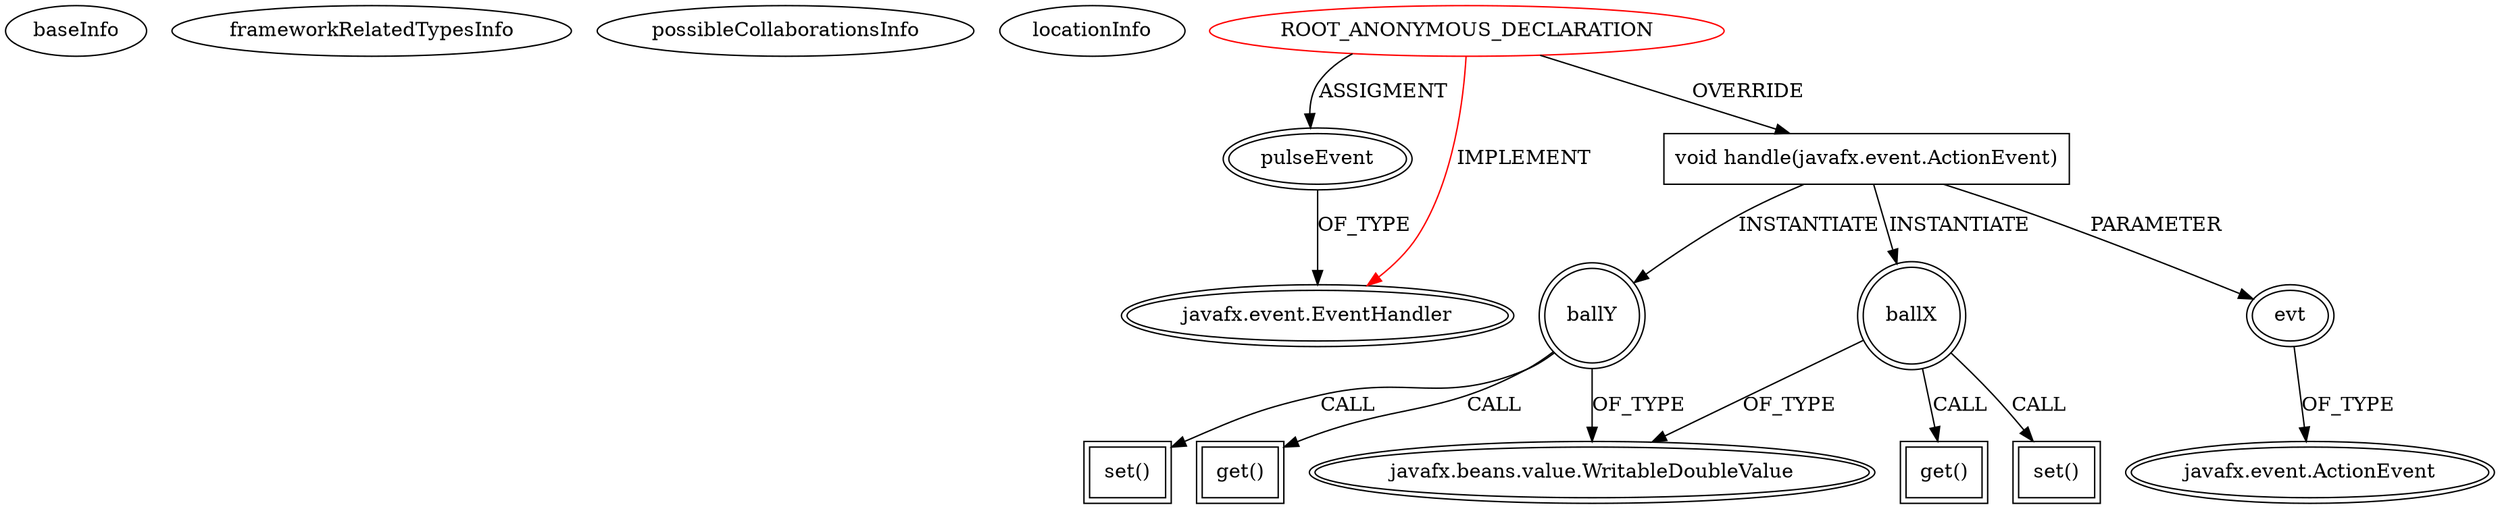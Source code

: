 digraph {
baseInfo[graphId=654,category="extension_graph",isAnonymous=true,possibleRelation=false]
frameworkRelatedTypesInfo[0="javafx.event.EventHandler"]
possibleCollaborationsInfo[]
locationInfo[projectName="Johnmalc-JavaFX",filePath="/Johnmalc-JavaFX/JavaFX-master/src/game/SingleClassNoXmlBallGame.java",contextSignature="SingleClassNoXmlBallGame",graphId="654"]
0[label="ROOT_ANONYMOUS_DECLARATION",vertexType="ROOT_ANONYMOUS_DECLARATION",isFrameworkType=false,color=red]
1[label="javafx.event.EventHandler",vertexType="FRAMEWORK_INTERFACE_TYPE",isFrameworkType=true,peripheries=2]
2[label="pulseEvent",vertexType="OUTSIDE_VARIABLE_EXPRESION",isFrameworkType=true,peripheries=2]
4[label="void handle(javafx.event.ActionEvent)",vertexType="OVERRIDING_METHOD_DECLARATION",isFrameworkType=false,shape=box]
5[label="evt",vertexType="PARAMETER_DECLARATION",isFrameworkType=true,peripheries=2]
6[label="javafx.event.ActionEvent",vertexType="FRAMEWORK_CLASS_TYPE",isFrameworkType=true,peripheries=2]
7[label="ballX",vertexType="VARIABLE_EXPRESION",isFrameworkType=true,peripheries=2,shape=circle]
9[label="javafx.beans.value.WritableDoubleValue",vertexType="FRAMEWORK_INTERFACE_TYPE",isFrameworkType=true,peripheries=2]
8[label="set()",vertexType="INSIDE_CALL",isFrameworkType=true,peripheries=2,shape=box]
11[label="get()",vertexType="INSIDE_CALL",isFrameworkType=true,peripheries=2,shape=box]
12[label="ballY",vertexType="VARIABLE_EXPRESION",isFrameworkType=true,peripheries=2,shape=circle]
13[label="set()",vertexType="INSIDE_CALL",isFrameworkType=true,peripheries=2,shape=box]
16[label="get()",vertexType="INSIDE_CALL",isFrameworkType=true,peripheries=2,shape=box]
0->1[label="IMPLEMENT",color=red]
0->2[label="ASSIGMENT"]
2->1[label="OF_TYPE"]
0->4[label="OVERRIDE"]
5->6[label="OF_TYPE"]
4->5[label="PARAMETER"]
4->7[label="INSTANTIATE"]
7->9[label="OF_TYPE"]
7->8[label="CALL"]
7->11[label="CALL"]
4->12[label="INSTANTIATE"]
12->9[label="OF_TYPE"]
12->13[label="CALL"]
12->16[label="CALL"]
}
